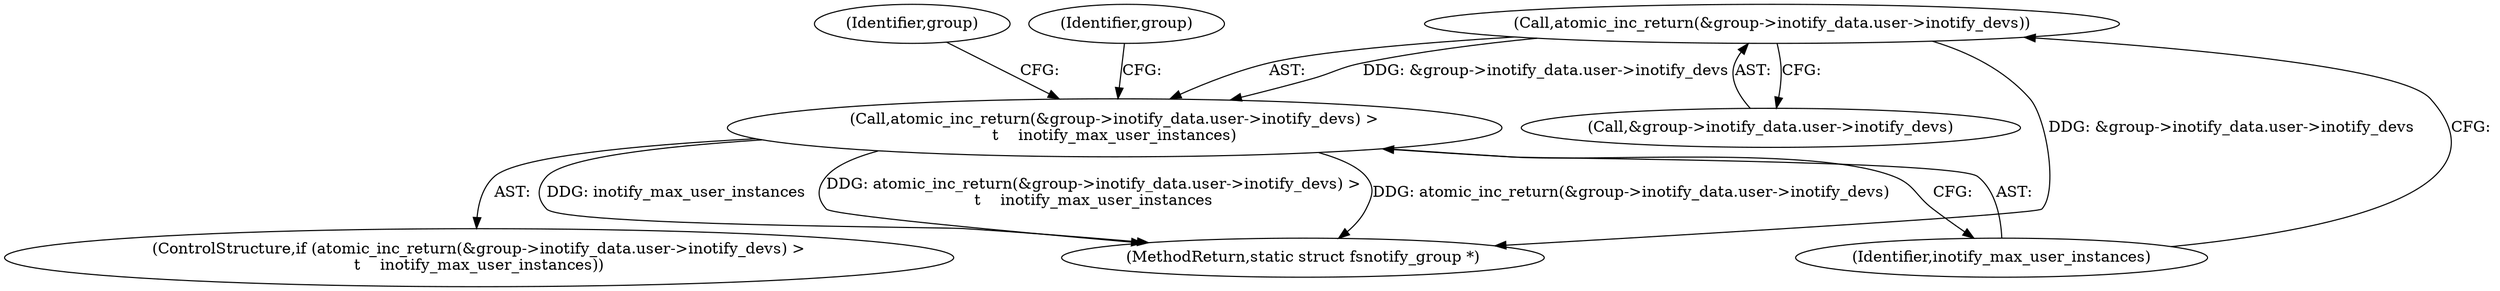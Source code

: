 digraph "0_linux_d0de4dc584ec6aa3b26fffea320a8457827768fc_1@pointer" {
"1000156" [label="(Call,atomic_inc_return(&group->inotify_data.user->inotify_devs))"];
"1000155" [label="(Call,atomic_inc_return(&group->inotify_data.user->inotify_devs) >\n\t    inotify_max_user_instances)"];
"1000168" [label="(Identifier,group)"];
"1000157" [label="(Call,&group->inotify_data.user->inotify_devs)"];
"1000165" [label="(Identifier,inotify_max_user_instances)"];
"1000154" [label="(ControlStructure,if (atomic_inc_return(&group->inotify_data.user->inotify_devs) >\n\t    inotify_max_user_instances))"];
"1000175" [label="(MethodReturn,static struct fsnotify_group *)"];
"1000174" [label="(Identifier,group)"];
"1000156" [label="(Call,atomic_inc_return(&group->inotify_data.user->inotify_devs))"];
"1000155" [label="(Call,atomic_inc_return(&group->inotify_data.user->inotify_devs) >\n\t    inotify_max_user_instances)"];
"1000156" -> "1000155"  [label="AST: "];
"1000156" -> "1000157"  [label="CFG: "];
"1000157" -> "1000156"  [label="AST: "];
"1000165" -> "1000156"  [label="CFG: "];
"1000156" -> "1000175"  [label="DDG: &group->inotify_data.user->inotify_devs"];
"1000156" -> "1000155"  [label="DDG: &group->inotify_data.user->inotify_devs"];
"1000155" -> "1000154"  [label="AST: "];
"1000155" -> "1000165"  [label="CFG: "];
"1000165" -> "1000155"  [label="AST: "];
"1000168" -> "1000155"  [label="CFG: "];
"1000174" -> "1000155"  [label="CFG: "];
"1000155" -> "1000175"  [label="DDG: atomic_inc_return(&group->inotify_data.user->inotify_devs)"];
"1000155" -> "1000175"  [label="DDG: inotify_max_user_instances"];
"1000155" -> "1000175"  [label="DDG: atomic_inc_return(&group->inotify_data.user->inotify_devs) >\n\t    inotify_max_user_instances"];
}
